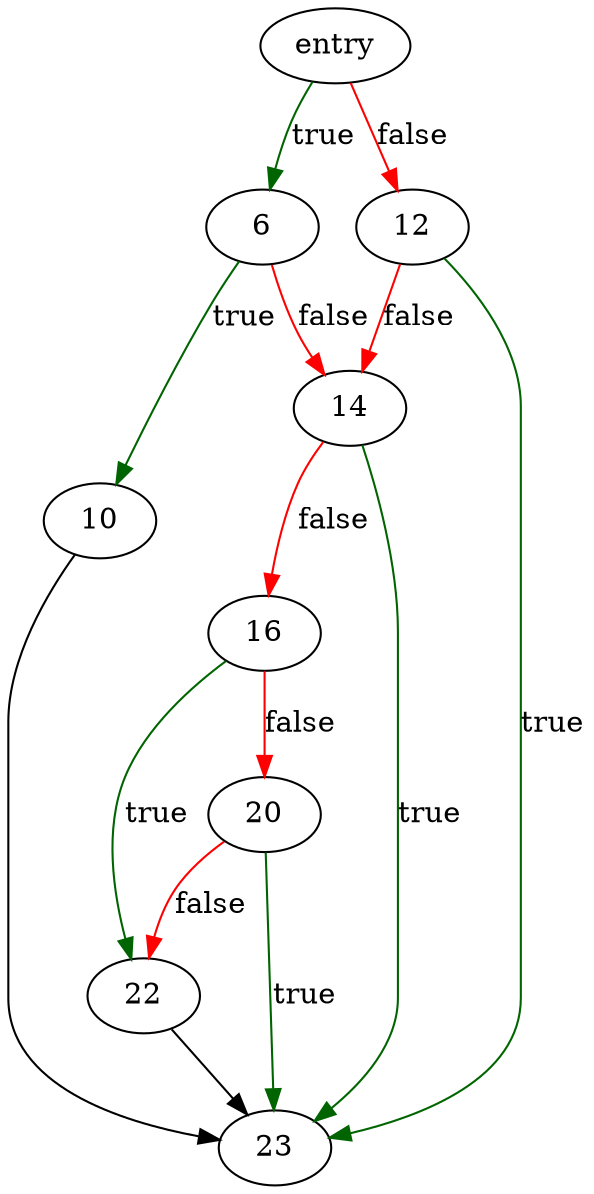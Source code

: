 digraph "recurse_tree" {
	// Node definitions.
	2 [label=entry];
	6;
	10;
	12;
	14;
	16;
	20;
	22;
	23;

	// Edge definitions.
	2 -> 6 [
		color=darkgreen
		label=true
	];
	2 -> 12 [
		color=red
		label=false
	];
	6 -> 10 [
		color=darkgreen
		label=true
	];
	6 -> 14 [
		color=red
		label=false
	];
	10 -> 23;
	12 -> 14 [
		color=red
		label=false
	];
	12 -> 23 [
		color=darkgreen
		label=true
	];
	14 -> 16 [
		color=red
		label=false
	];
	14 -> 23 [
		color=darkgreen
		label=true
	];
	16 -> 20 [
		color=red
		label=false
	];
	16 -> 22 [
		color=darkgreen
		label=true
	];
	20 -> 22 [
		color=red
		label=false
	];
	20 -> 23 [
		color=darkgreen
		label=true
	];
	22 -> 23;
}